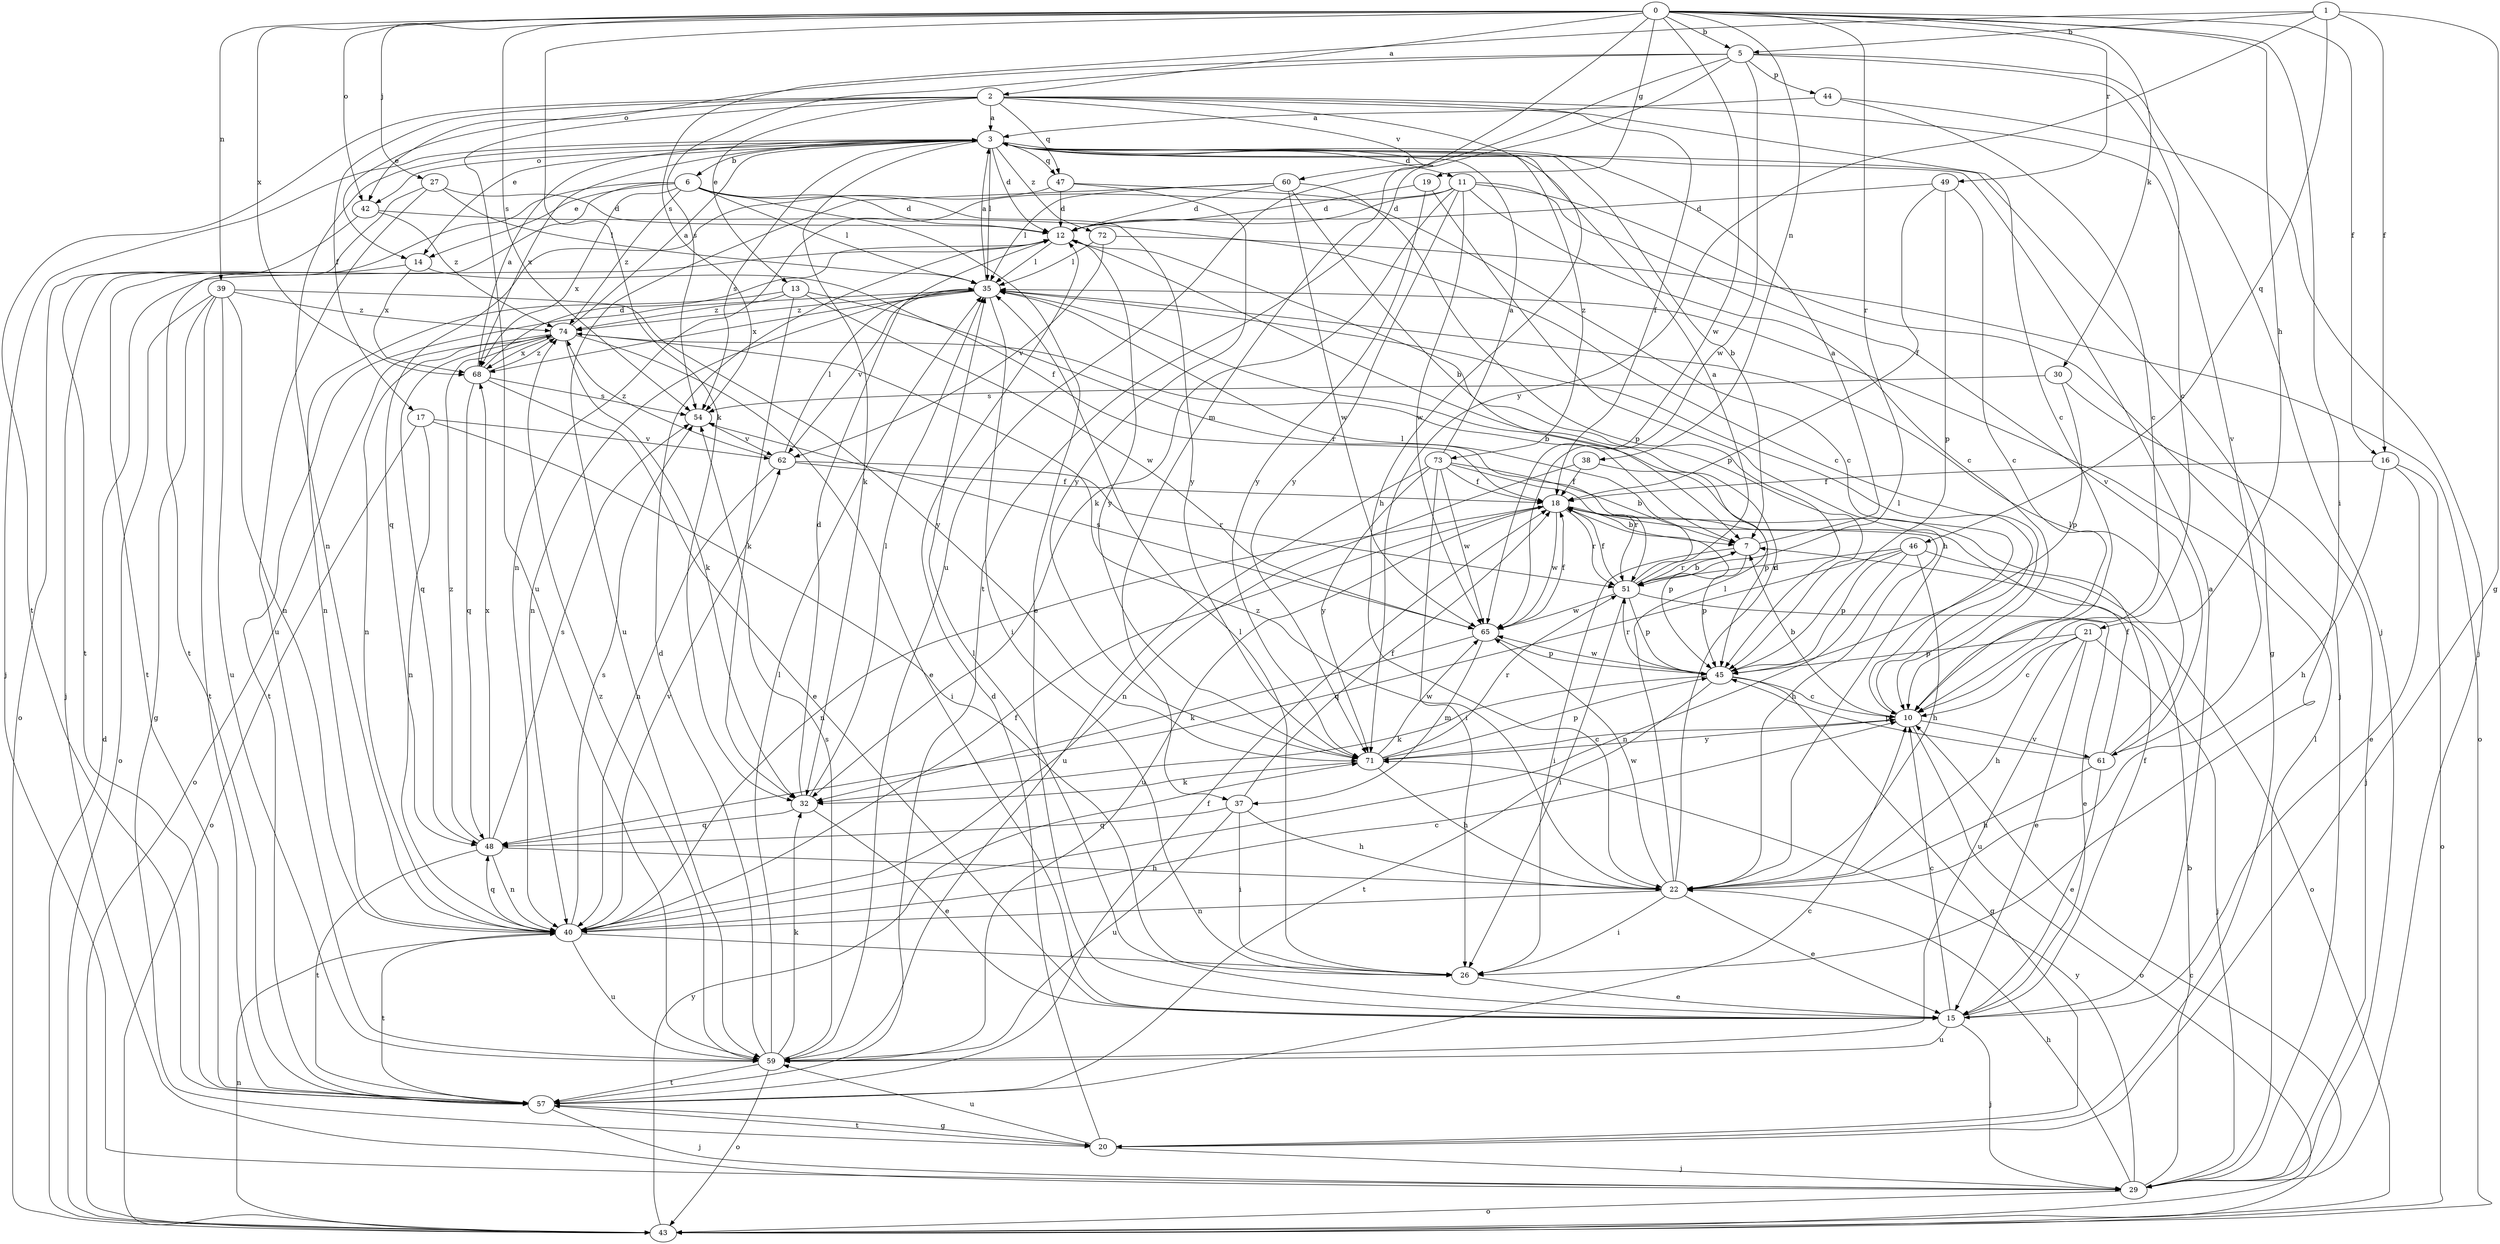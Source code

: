 strict digraph  {
0;
1;
2;
3;
5;
6;
7;
10;
11;
12;
13;
14;
15;
16;
17;
18;
19;
20;
21;
22;
26;
27;
29;
30;
32;
35;
37;
38;
39;
40;
42;
43;
44;
45;
46;
47;
48;
49;
51;
54;
57;
59;
60;
61;
62;
65;
68;
71;
72;
73;
74;
0 -> 2  [label=a];
0 -> 5  [label=b];
0 -> 16  [label=f];
0 -> 19  [label=g];
0 -> 21  [label=h];
0 -> 26  [label=i];
0 -> 27  [label=j];
0 -> 30  [label=k];
0 -> 32  [label=k];
0 -> 37  [label=m];
0 -> 38  [label=n];
0 -> 39  [label=n];
0 -> 42  [label=o];
0 -> 49  [label=r];
0 -> 51  [label=r];
0 -> 54  [label=s];
0 -> 65  [label=w];
0 -> 68  [label=x];
1 -> 5  [label=b];
1 -> 16  [label=f];
1 -> 20  [label=g];
1 -> 46  [label=q];
1 -> 54  [label=s];
1 -> 71  [label=y];
2 -> 3  [label=a];
2 -> 10  [label=c];
2 -> 13  [label=e];
2 -> 14  [label=e];
2 -> 17  [label=f];
2 -> 18  [label=f];
2 -> 22  [label=h];
2 -> 47  [label=q];
2 -> 57  [label=t];
2 -> 59  [label=u];
2 -> 60  [label=v];
2 -> 61  [label=v];
3 -> 6  [label=b];
3 -> 7  [label=b];
3 -> 11  [label=d];
3 -> 12  [label=d];
3 -> 14  [label=e];
3 -> 20  [label=g];
3 -> 29  [label=j];
3 -> 32  [label=k];
3 -> 35  [label=l];
3 -> 40  [label=n];
3 -> 42  [label=o];
3 -> 47  [label=q];
3 -> 54  [label=s];
3 -> 68  [label=x];
3 -> 72  [label=z];
3 -> 73  [label=z];
5 -> 10  [label=c];
5 -> 29  [label=j];
5 -> 42  [label=o];
5 -> 44  [label=p];
5 -> 54  [label=s];
5 -> 57  [label=t];
5 -> 59  [label=u];
5 -> 65  [label=w];
6 -> 12  [label=d];
6 -> 14  [label=e];
6 -> 15  [label=e];
6 -> 29  [label=j];
6 -> 35  [label=l];
6 -> 57  [label=t];
6 -> 68  [label=x];
6 -> 71  [label=y];
6 -> 74  [label=z];
7 -> 3  [label=a];
7 -> 26  [label=i];
7 -> 45  [label=p];
7 -> 51  [label=r];
10 -> 7  [label=b];
10 -> 35  [label=l];
10 -> 43  [label=o];
10 -> 61  [label=v];
10 -> 71  [label=y];
11 -> 10  [label=c];
11 -> 12  [label=d];
11 -> 29  [label=j];
11 -> 32  [label=k];
11 -> 40  [label=n];
11 -> 61  [label=v];
11 -> 65  [label=w];
11 -> 71  [label=y];
12 -> 35  [label=l];
12 -> 45  [label=p];
12 -> 71  [label=y];
13 -> 32  [label=k];
13 -> 40  [label=n];
13 -> 51  [label=r];
13 -> 65  [label=w];
13 -> 74  [label=z];
14 -> 18  [label=f];
14 -> 57  [label=t];
14 -> 68  [label=x];
15 -> 3  [label=a];
15 -> 10  [label=c];
15 -> 18  [label=f];
15 -> 29  [label=j];
15 -> 35  [label=l];
15 -> 59  [label=u];
16 -> 15  [label=e];
16 -> 18  [label=f];
16 -> 22  [label=h];
16 -> 43  [label=o];
17 -> 26  [label=i];
17 -> 40  [label=n];
17 -> 43  [label=o];
17 -> 62  [label=v];
18 -> 7  [label=b];
18 -> 22  [label=h];
18 -> 40  [label=n];
18 -> 45  [label=p];
18 -> 51  [label=r];
18 -> 59  [label=u];
18 -> 65  [label=w];
19 -> 12  [label=d];
19 -> 22  [label=h];
19 -> 71  [label=y];
20 -> 12  [label=d];
20 -> 29  [label=j];
20 -> 57  [label=t];
20 -> 59  [label=u];
21 -> 10  [label=c];
21 -> 15  [label=e];
21 -> 22  [label=h];
21 -> 29  [label=j];
21 -> 45  [label=p];
21 -> 59  [label=u];
22 -> 12  [label=d];
22 -> 15  [label=e];
22 -> 26  [label=i];
22 -> 35  [label=l];
22 -> 40  [label=n];
22 -> 65  [label=w];
22 -> 74  [label=z];
26 -> 15  [label=e];
26 -> 35  [label=l];
27 -> 12  [label=d];
27 -> 35  [label=l];
27 -> 57  [label=t];
27 -> 59  [label=u];
29 -> 7  [label=b];
29 -> 22  [label=h];
29 -> 35  [label=l];
29 -> 43  [label=o];
29 -> 71  [label=y];
30 -> 29  [label=j];
30 -> 45  [label=p];
30 -> 54  [label=s];
32 -> 12  [label=d];
32 -> 15  [label=e];
32 -> 35  [label=l];
32 -> 48  [label=q];
35 -> 3  [label=a];
35 -> 26  [label=i];
35 -> 40  [label=n];
35 -> 57  [label=t];
35 -> 62  [label=v];
35 -> 68  [label=x];
35 -> 74  [label=z];
37 -> 18  [label=f];
37 -> 22  [label=h];
37 -> 26  [label=i];
37 -> 48  [label=q];
37 -> 59  [label=u];
38 -> 18  [label=f];
38 -> 40  [label=n];
38 -> 45  [label=p];
39 -> 20  [label=g];
39 -> 40  [label=n];
39 -> 43  [label=o];
39 -> 57  [label=t];
39 -> 59  [label=u];
39 -> 71  [label=y];
39 -> 74  [label=z];
40 -> 10  [label=c];
40 -> 18  [label=f];
40 -> 26  [label=i];
40 -> 48  [label=q];
40 -> 54  [label=s];
40 -> 57  [label=t];
40 -> 59  [label=u];
40 -> 62  [label=v];
42 -> 10  [label=c];
42 -> 43  [label=o];
42 -> 74  [label=z];
43 -> 10  [label=c];
43 -> 12  [label=d];
43 -> 40  [label=n];
43 -> 71  [label=y];
44 -> 3  [label=a];
44 -> 10  [label=c];
44 -> 29  [label=j];
45 -> 10  [label=c];
45 -> 20  [label=g];
45 -> 32  [label=k];
45 -> 51  [label=r];
45 -> 57  [label=t];
45 -> 65  [label=w];
46 -> 22  [label=h];
46 -> 40  [label=n];
46 -> 43  [label=o];
46 -> 45  [label=p];
46 -> 48  [label=q];
46 -> 51  [label=r];
47 -> 10  [label=c];
47 -> 12  [label=d];
47 -> 48  [label=q];
47 -> 71  [label=y];
48 -> 22  [label=h];
48 -> 40  [label=n];
48 -> 54  [label=s];
48 -> 57  [label=t];
48 -> 68  [label=x];
48 -> 74  [label=z];
49 -> 10  [label=c];
49 -> 12  [label=d];
49 -> 18  [label=f];
49 -> 45  [label=p];
51 -> 3  [label=a];
51 -> 7  [label=b];
51 -> 15  [label=e];
51 -> 18  [label=f];
51 -> 26  [label=i];
51 -> 35  [label=l];
51 -> 45  [label=p];
51 -> 65  [label=w];
54 -> 62  [label=v];
57 -> 10  [label=c];
57 -> 18  [label=f];
57 -> 20  [label=g];
57 -> 29  [label=j];
59 -> 12  [label=d];
59 -> 32  [label=k];
59 -> 35  [label=l];
59 -> 43  [label=o];
59 -> 54  [label=s];
59 -> 57  [label=t];
59 -> 74  [label=z];
60 -> 7  [label=b];
60 -> 12  [label=d];
60 -> 35  [label=l];
60 -> 45  [label=p];
60 -> 59  [label=u];
60 -> 65  [label=w];
61 -> 15  [label=e];
61 -> 18  [label=f];
61 -> 22  [label=h];
61 -> 35  [label=l];
61 -> 45  [label=p];
62 -> 18  [label=f];
62 -> 35  [label=l];
62 -> 40  [label=n];
62 -> 51  [label=r];
62 -> 74  [label=z];
65 -> 18  [label=f];
65 -> 32  [label=k];
65 -> 37  [label=m];
65 -> 45  [label=p];
65 -> 54  [label=s];
68 -> 3  [label=a];
68 -> 12  [label=d];
68 -> 15  [label=e];
68 -> 48  [label=q];
68 -> 54  [label=s];
68 -> 74  [label=z];
71 -> 10  [label=c];
71 -> 22  [label=h];
71 -> 32  [label=k];
71 -> 45  [label=p];
71 -> 51  [label=r];
71 -> 65  [label=w];
72 -> 35  [label=l];
72 -> 43  [label=o];
72 -> 62  [label=v];
73 -> 3  [label=a];
73 -> 7  [label=b];
73 -> 18  [label=f];
73 -> 26  [label=i];
73 -> 51  [label=r];
73 -> 59  [label=u];
73 -> 65  [label=w];
73 -> 71  [label=y];
74 -> 3  [label=a];
74 -> 7  [label=b];
74 -> 15  [label=e];
74 -> 32  [label=k];
74 -> 40  [label=n];
74 -> 43  [label=o];
74 -> 48  [label=q];
74 -> 68  [label=x];
}
